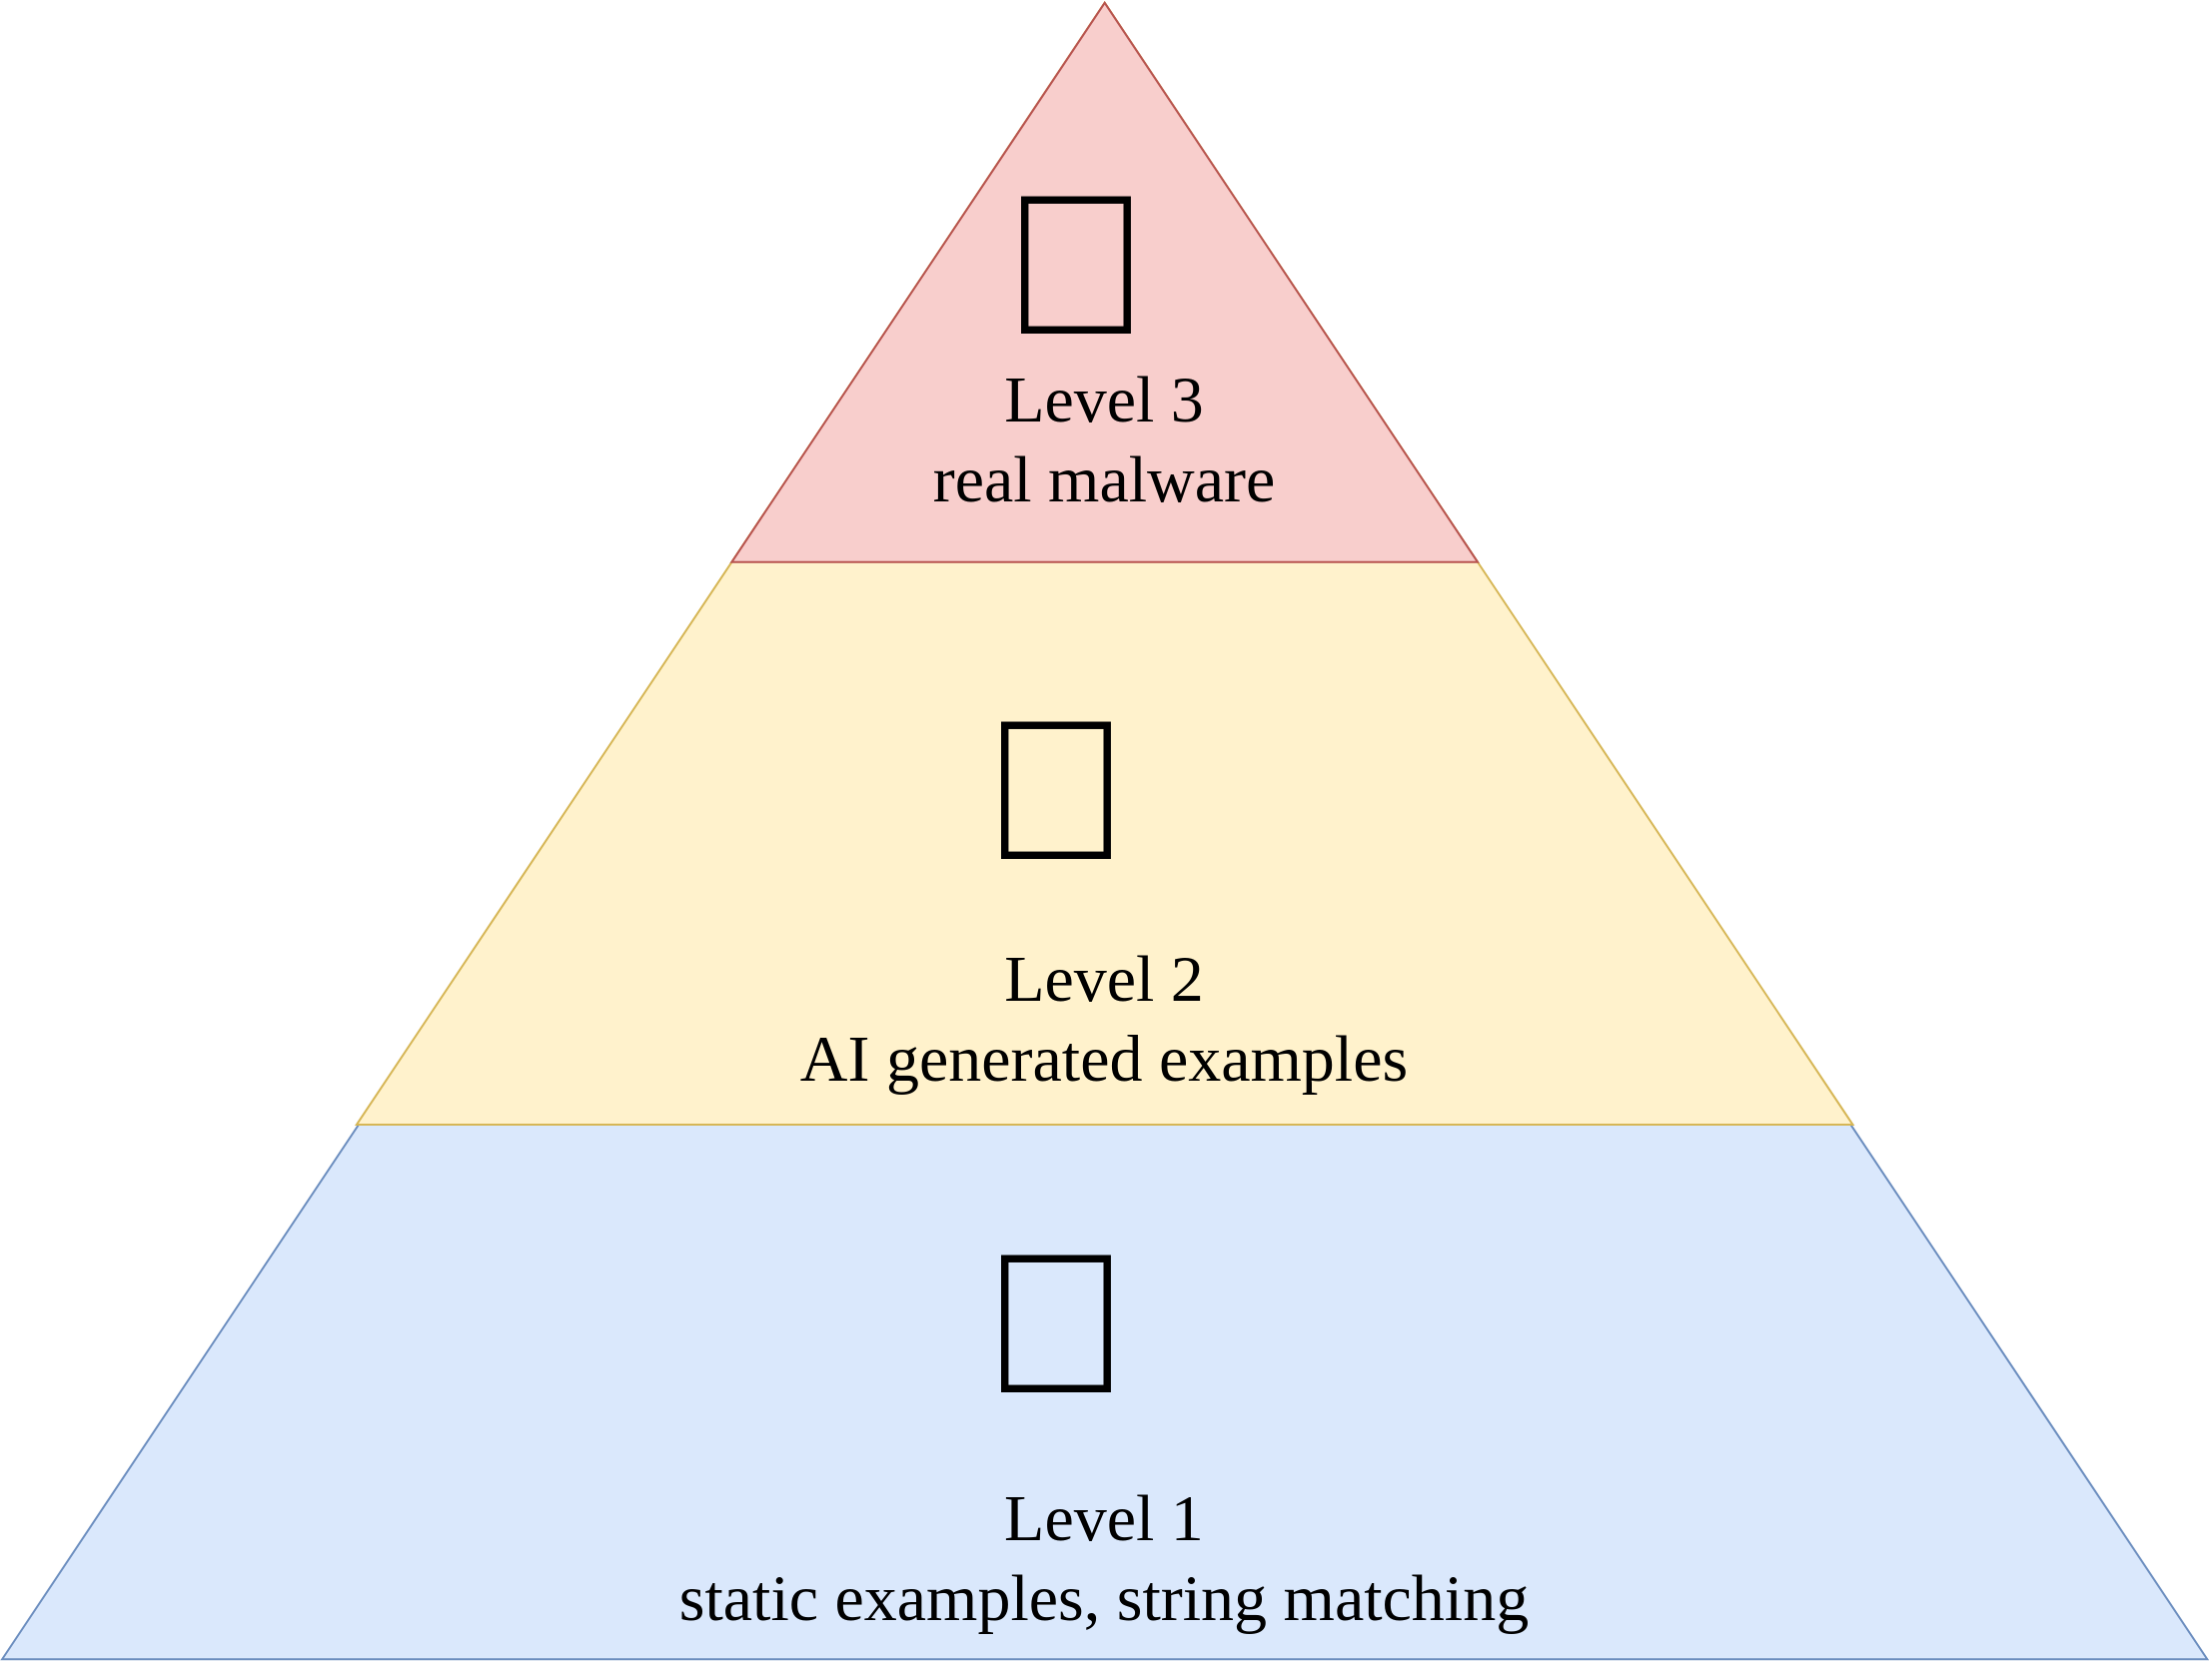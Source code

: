 <mxfile version="27.1.4">
  <diagram name="Page-1" id="jrljBYKSCOJ84LRRiKTZ">
    <mxGraphModel dx="2951" dy="1143" grid="1" gridSize="10" guides="1" tooltips="1" connect="1" arrows="1" fold="1" page="1" pageScale="1" pageWidth="1600" pageHeight="900" math="0" shadow="0">
      <root>
        <mxCell id="0" />
        <mxCell id="1" parent="0" />
        <mxCell id="DIY0UVDIRABpSkK2WtrH-4" value="" style="triangle;whiteSpace=wrap;html=1;rotation=-90;fillColor=#dae8fc;strokeColor=#6c8ebf;fontSize=33;align=center;" vertex="1" parent="1">
          <mxGeometry x="420" y="-110" width="827.7" height="1103.57" as="geometry" />
        </mxCell>
        <mxCell id="DIY0UVDIRABpSkK2WtrH-3" value="" style="triangle;whiteSpace=wrap;html=1;rotation=-90;fillColor=#fff2cc;strokeColor=#d6b656;fontSize=33;align=center;" vertex="1" parent="1">
          <mxGeometry x="553.02" y="-67.19" width="561.65" height="748.85" as="geometry" />
        </mxCell>
        <mxCell id="DIY0UVDIRABpSkK2WtrH-2" value="" style="triangle;whiteSpace=wrap;html=1;rotation=-90;fillColor=#f8cecc;strokeColor=#b85450;fontSize=33;align=center;" vertex="1" parent="1">
          <mxGeometry x="693.85" y="-20.25" width="280" height="373.33" as="geometry" />
        </mxCell>
        <mxCell id="DIY0UVDIRABpSkK2WtrH-6" value="&lt;div&gt;Level 1&lt;/div&gt;&lt;div&gt;static examples, string matching&lt;/div&gt;" style="text;html=1;align=center;verticalAlign=middle;whiteSpace=wrap;rounded=0;fontFamily=Comic Sans MS;fontSize=33;" vertex="1" parent="1">
          <mxGeometry x="383.26" y="790" width="901.16" height="30" as="geometry" />
        </mxCell>
        <mxCell id="DIY0UVDIRABpSkK2WtrH-7" value="&lt;div&gt;Level 2&lt;/div&gt;&lt;div&gt;AI generated examples&lt;/div&gt;" style="text;html=1;align=center;verticalAlign=middle;whiteSpace=wrap;rounded=0;fontFamily=Comic Sans MS;fontSize=33;" vertex="1" parent="1">
          <mxGeometry x="383.27" y="520" width="901.16" height="30" as="geometry" />
        </mxCell>
        <mxCell id="DIY0UVDIRABpSkK2WtrH-8" value="&lt;div&gt;Level 3&lt;/div&gt;&lt;div&gt;real malware&lt;/div&gt;" style="text;html=1;align=center;verticalAlign=middle;whiteSpace=wrap;rounded=0;fontFamily=Comic Sans MS;fontSize=33;" vertex="1" parent="1">
          <mxGeometry x="383.27" y="230" width="901.16" height="30" as="geometry" />
        </mxCell>
        <mxCell id="DIY0UVDIRABpSkK2WtrH-9" value="🧸" style="text;whiteSpace=wrap;html=1;fontSize=100;" vertex="1" parent="1">
          <mxGeometry x="770" y="620" width="50" height="40" as="geometry" />
        </mxCell>
        <mxCell id="DIY0UVDIRABpSkK2WtrH-10" value="🤖" style="text;whiteSpace=wrap;html=1;fontSize=100;" vertex="1" parent="1">
          <mxGeometry x="770" y="353.08" width="50" height="40" as="geometry" />
        </mxCell>
        <mxCell id="DIY0UVDIRABpSkK2WtrH-11" value="🦠" style="text;whiteSpace=wrap;html=1;fontSize=100;" vertex="1" parent="1">
          <mxGeometry x="780" y="90" width="50" height="40" as="geometry" />
        </mxCell>
      </root>
    </mxGraphModel>
  </diagram>
</mxfile>
